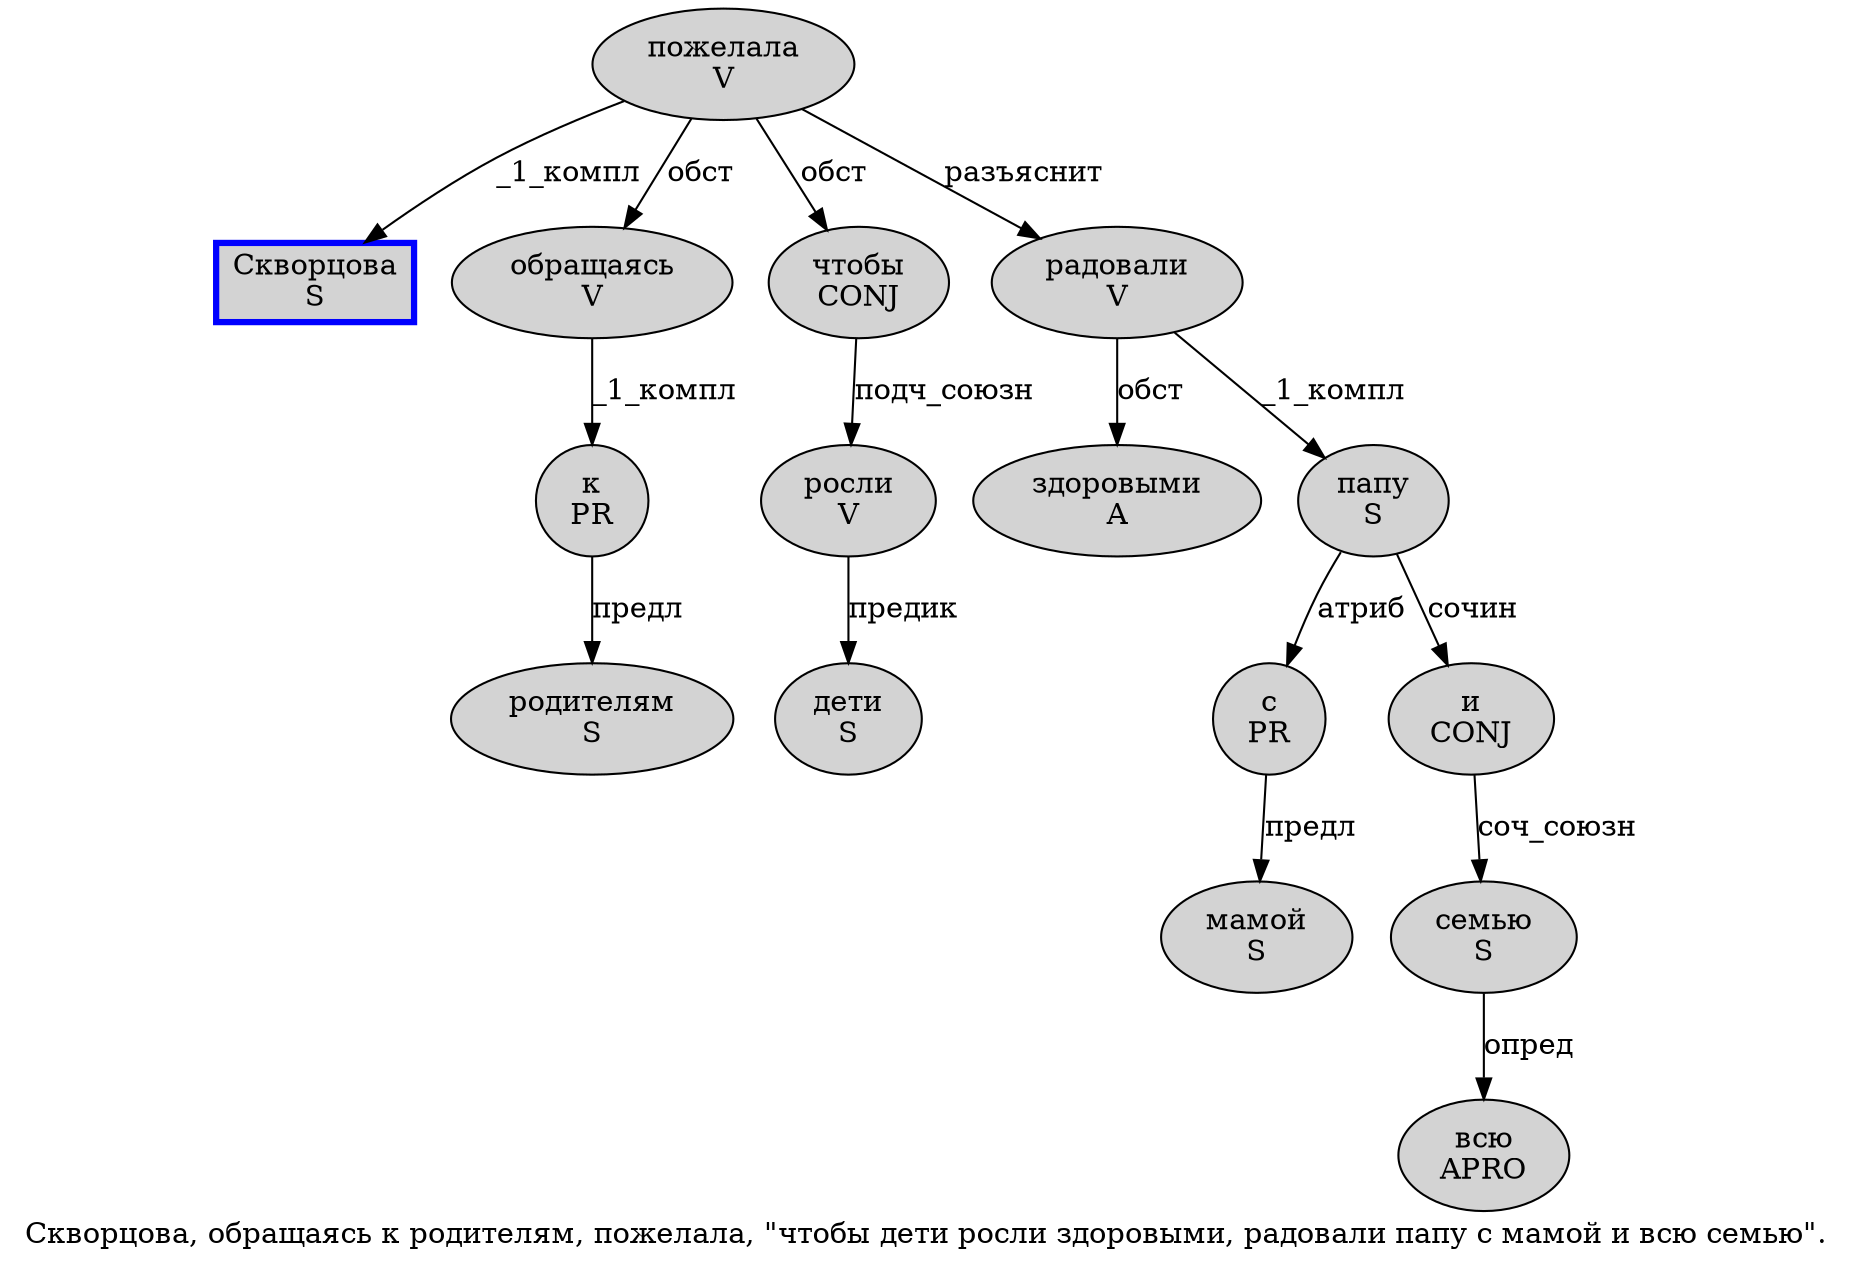 digraph SENTENCE_742 {
	graph [label="Скворцова, обращаясь к родителям, пожелала, \"чтобы дети росли здоровыми, радовали папу с мамой и всю семью\"."]
	node [style=filled]
		0 [label="Скворцова
S" color=blue fillcolor=lightgray penwidth=3 shape=box]
		2 [label="обращаясь
V" color="" fillcolor=lightgray penwidth=1 shape=ellipse]
		3 [label="к
PR" color="" fillcolor=lightgray penwidth=1 shape=ellipse]
		4 [label="родителям
S" color="" fillcolor=lightgray penwidth=1 shape=ellipse]
		6 [label="пожелала
V" color="" fillcolor=lightgray penwidth=1 shape=ellipse]
		9 [label="чтобы
CONJ" color="" fillcolor=lightgray penwidth=1 shape=ellipse]
		10 [label="дети
S" color="" fillcolor=lightgray penwidth=1 shape=ellipse]
		11 [label="росли
V" color="" fillcolor=lightgray penwidth=1 shape=ellipse]
		12 [label="здоровыми
A" color="" fillcolor=lightgray penwidth=1 shape=ellipse]
		14 [label="радовали
V" color="" fillcolor=lightgray penwidth=1 shape=ellipse]
		15 [label="папу
S" color="" fillcolor=lightgray penwidth=1 shape=ellipse]
		16 [label="с
PR" color="" fillcolor=lightgray penwidth=1 shape=ellipse]
		17 [label="мамой
S" color="" fillcolor=lightgray penwidth=1 shape=ellipse]
		18 [label="и
CONJ" color="" fillcolor=lightgray penwidth=1 shape=ellipse]
		19 [label="всю
APRO" color="" fillcolor=lightgray penwidth=1 shape=ellipse]
		20 [label="семью
S" color="" fillcolor=lightgray penwidth=1 shape=ellipse]
			16 -> 17 [label="предл"]
			18 -> 20 [label="соч_союзн"]
			3 -> 4 [label="предл"]
			15 -> 16 [label="атриб"]
			15 -> 18 [label="сочин"]
			2 -> 3 [label="_1_компл"]
			20 -> 19 [label="опред"]
			14 -> 12 [label="обст"]
			14 -> 15 [label="_1_компл"]
			9 -> 11 [label="подч_союзн"]
			6 -> 0 [label="_1_компл"]
			6 -> 2 [label="обст"]
			6 -> 9 [label="обст"]
			6 -> 14 [label="разъяснит"]
			11 -> 10 [label="предик"]
}